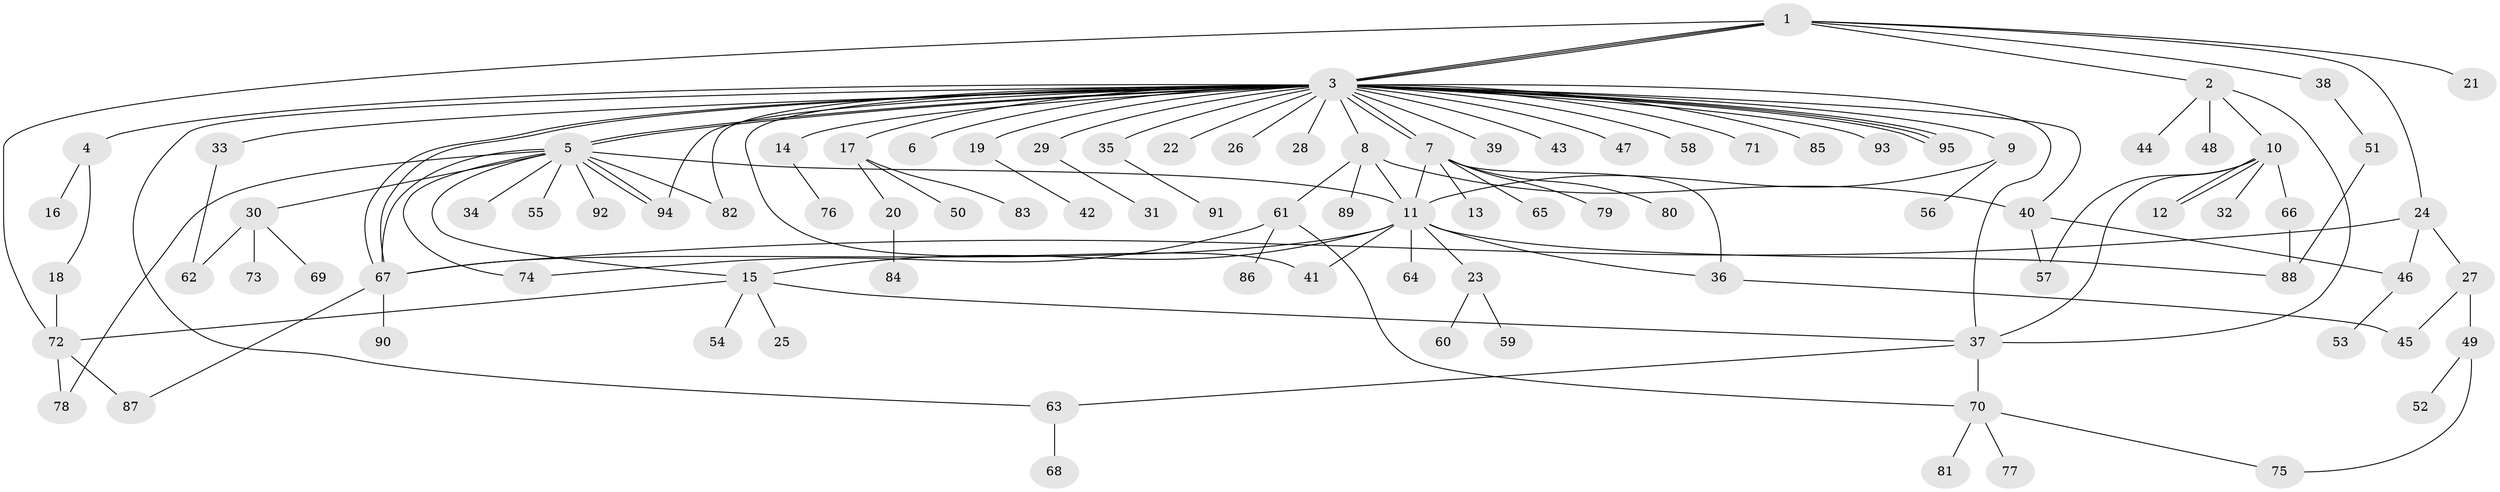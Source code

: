 // Generated by graph-tools (version 1.1) at 2025/49/03/09/25 03:49:52]
// undirected, 95 vertices, 132 edges
graph export_dot {
graph [start="1"]
  node [color=gray90,style=filled];
  1;
  2;
  3;
  4;
  5;
  6;
  7;
  8;
  9;
  10;
  11;
  12;
  13;
  14;
  15;
  16;
  17;
  18;
  19;
  20;
  21;
  22;
  23;
  24;
  25;
  26;
  27;
  28;
  29;
  30;
  31;
  32;
  33;
  34;
  35;
  36;
  37;
  38;
  39;
  40;
  41;
  42;
  43;
  44;
  45;
  46;
  47;
  48;
  49;
  50;
  51;
  52;
  53;
  54;
  55;
  56;
  57;
  58;
  59;
  60;
  61;
  62;
  63;
  64;
  65;
  66;
  67;
  68;
  69;
  70;
  71;
  72;
  73;
  74;
  75;
  76;
  77;
  78;
  79;
  80;
  81;
  82;
  83;
  84;
  85;
  86;
  87;
  88;
  89;
  90;
  91;
  92;
  93;
  94;
  95;
  1 -- 2;
  1 -- 3;
  1 -- 3;
  1 -- 3;
  1 -- 21;
  1 -- 24;
  1 -- 38;
  1 -- 72;
  2 -- 10;
  2 -- 37;
  2 -- 44;
  2 -- 48;
  3 -- 4;
  3 -- 5;
  3 -- 5;
  3 -- 6;
  3 -- 7;
  3 -- 7;
  3 -- 8;
  3 -- 9;
  3 -- 14;
  3 -- 17;
  3 -- 19;
  3 -- 22;
  3 -- 26;
  3 -- 28;
  3 -- 29;
  3 -- 33;
  3 -- 35;
  3 -- 37;
  3 -- 39;
  3 -- 40;
  3 -- 41;
  3 -- 43;
  3 -- 47;
  3 -- 58;
  3 -- 63;
  3 -- 67;
  3 -- 67;
  3 -- 71;
  3 -- 82;
  3 -- 85;
  3 -- 93;
  3 -- 94;
  3 -- 95;
  3 -- 95;
  3 -- 95;
  4 -- 16;
  4 -- 18;
  5 -- 11;
  5 -- 15;
  5 -- 30;
  5 -- 34;
  5 -- 55;
  5 -- 67;
  5 -- 74;
  5 -- 78;
  5 -- 82;
  5 -- 92;
  5 -- 94;
  5 -- 94;
  7 -- 11;
  7 -- 13;
  7 -- 36;
  7 -- 65;
  7 -- 79;
  7 -- 80;
  8 -- 11;
  8 -- 40;
  8 -- 61;
  8 -- 89;
  9 -- 11;
  9 -- 56;
  10 -- 12;
  10 -- 12;
  10 -- 32;
  10 -- 37;
  10 -- 57;
  10 -- 66;
  11 -- 15;
  11 -- 23;
  11 -- 36;
  11 -- 41;
  11 -- 64;
  11 -- 67;
  11 -- 88;
  14 -- 76;
  15 -- 25;
  15 -- 37;
  15 -- 54;
  15 -- 72;
  17 -- 20;
  17 -- 50;
  17 -- 83;
  18 -- 72;
  19 -- 42;
  20 -- 84;
  23 -- 59;
  23 -- 60;
  24 -- 27;
  24 -- 46;
  24 -- 67;
  27 -- 45;
  27 -- 49;
  29 -- 31;
  30 -- 62;
  30 -- 69;
  30 -- 73;
  33 -- 62;
  35 -- 91;
  36 -- 45;
  37 -- 63;
  37 -- 70;
  38 -- 51;
  40 -- 46;
  40 -- 57;
  46 -- 53;
  49 -- 52;
  49 -- 75;
  51 -- 88;
  61 -- 70;
  61 -- 74;
  61 -- 86;
  63 -- 68;
  66 -- 88;
  67 -- 87;
  67 -- 90;
  70 -- 75;
  70 -- 77;
  70 -- 81;
  72 -- 78;
  72 -- 87;
}
